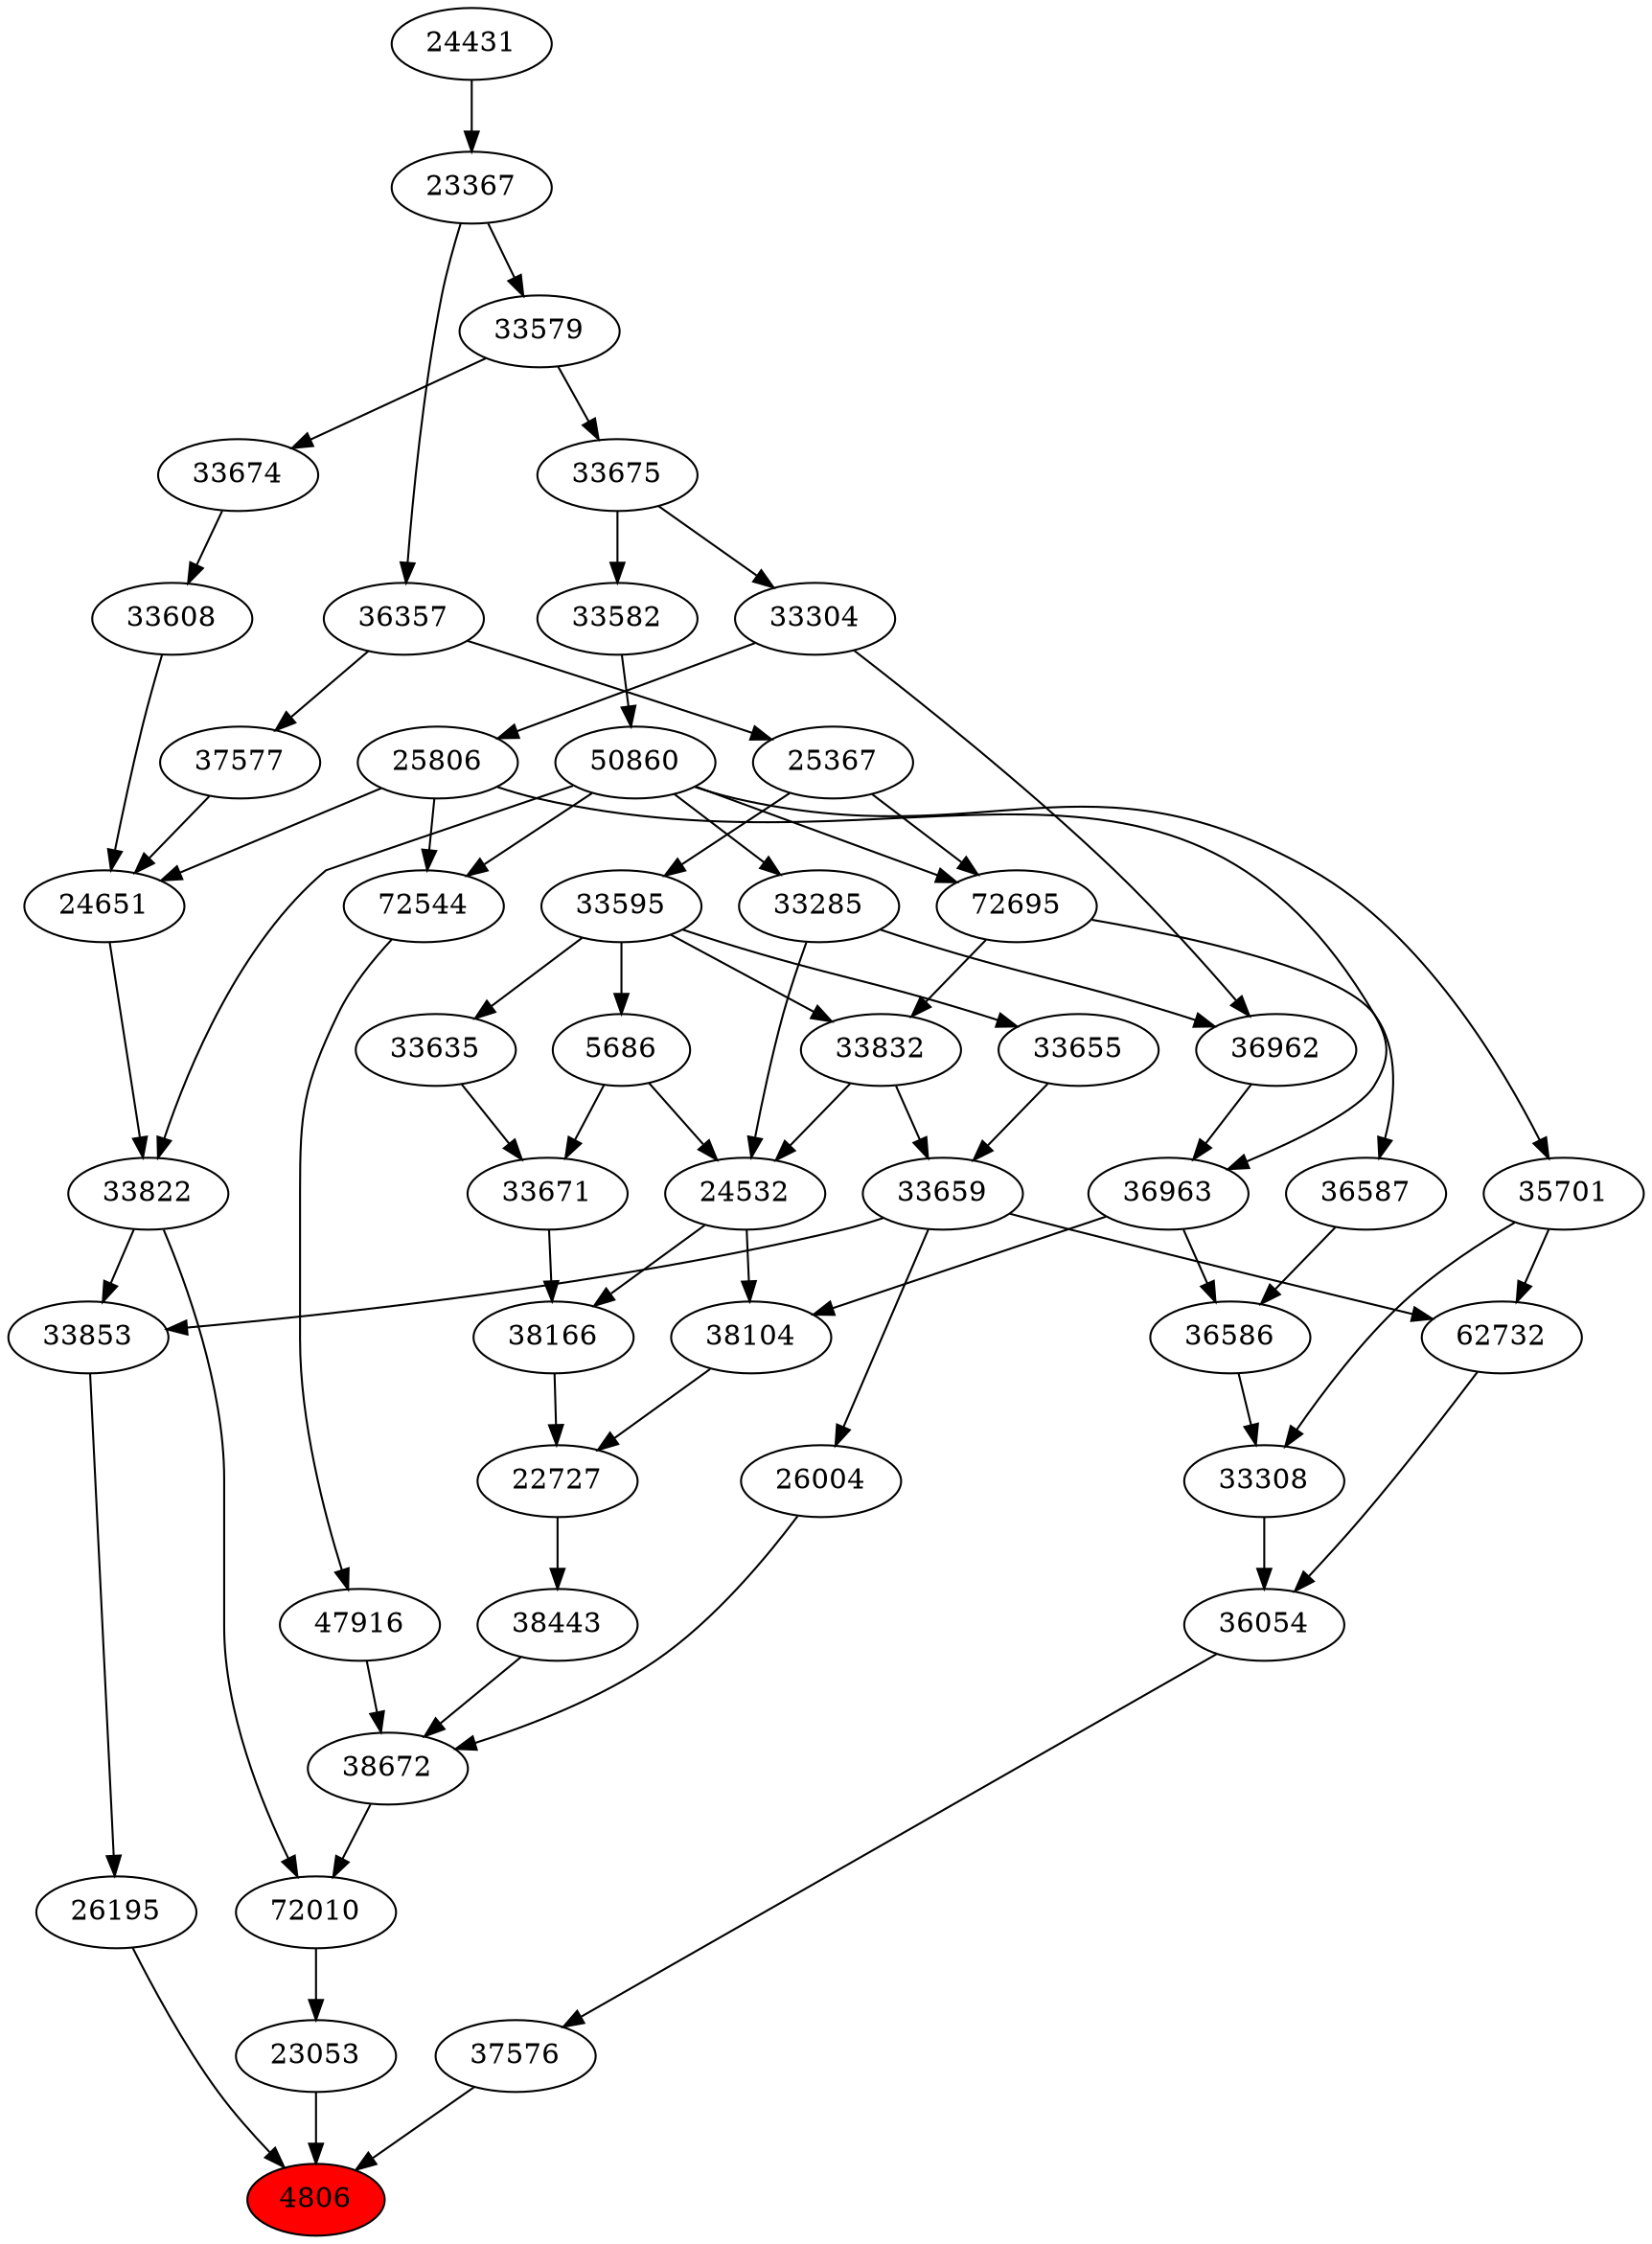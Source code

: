 strict digraph{ 
4806 [label="4806" fillcolor=red style=filled]
37576 -> 4806
23053 -> 4806
26195 -> 4806
37576 [label="37576"]
36054 -> 37576
23053 [label="23053"]
72010 -> 23053
26195 [label="26195"]
33853 -> 26195
36054 [label="36054"]
33308 -> 36054
62732 -> 36054
72010 [label="72010"]
33822 -> 72010
38672 -> 72010
33853 [label="33853"]
33659 -> 33853
33822 -> 33853
33308 [label="33308"]
36586 -> 33308
35701 -> 33308
62732 [label="62732"]
35701 -> 62732
33659 -> 62732
33822 [label="33822"]
24651 -> 33822
50860 -> 33822
38672 [label="38672"]
47916 -> 38672
38443 -> 38672
26004 -> 38672
33659 [label="33659"]
33655 -> 33659
33832 -> 33659
36586 [label="36586"]
36587 -> 36586
36963 -> 36586
35701 [label="35701"]
50860 -> 35701
24651 [label="24651"]
25806 -> 24651
33608 -> 24651
37577 -> 24651
50860 [label="50860"]
33582 -> 50860
47916 [label="47916"]
72544 -> 47916
38443 [label="38443"]
22727 -> 38443
26004 [label="26004"]
33659 -> 26004
33655 [label="33655"]
33595 -> 33655
33832 [label="33832"]
72695 -> 33832
33595 -> 33832
36587 [label="36587"]
72695 -> 36587
36963 [label="36963"]
36962 -> 36963
25806 -> 36963
25806 [label="25806"]
33304 -> 25806
33608 [label="33608"]
33674 -> 33608
37577 [label="37577"]
36357 -> 37577
33582 [label="33582"]
33675 -> 33582
72544 [label="72544"]
50860 -> 72544
25806 -> 72544
22727 [label="22727"]
38104 -> 22727
38166 -> 22727
33595 [label="33595"]
25367 -> 33595
72695 [label="72695"]
50860 -> 72695
25367 -> 72695
36962 [label="36962"]
33285 -> 36962
33304 -> 36962
33304 [label="33304"]
33675 -> 33304
33674 [label="33674"]
33579 -> 33674
36357 [label="36357"]
23367 -> 36357
33675 [label="33675"]
33579 -> 33675
38104 [label="38104"]
24532 -> 38104
36963 -> 38104
38166 [label="38166"]
24532 -> 38166
33671 -> 38166
25367 [label="25367"]
36357 -> 25367
33285 [label="33285"]
50860 -> 33285
33579 [label="33579"]
23367 -> 33579
23367 [label="23367"]
24431 -> 23367
24532 [label="24532"]
33285 -> 24532
5686 -> 24532
33832 -> 24532
33671 [label="33671"]
5686 -> 33671
33635 -> 33671
24431 [label="24431"]
5686 [label="5686"]
33595 -> 5686
33635 [label="33635"]
33595 -> 33635
}